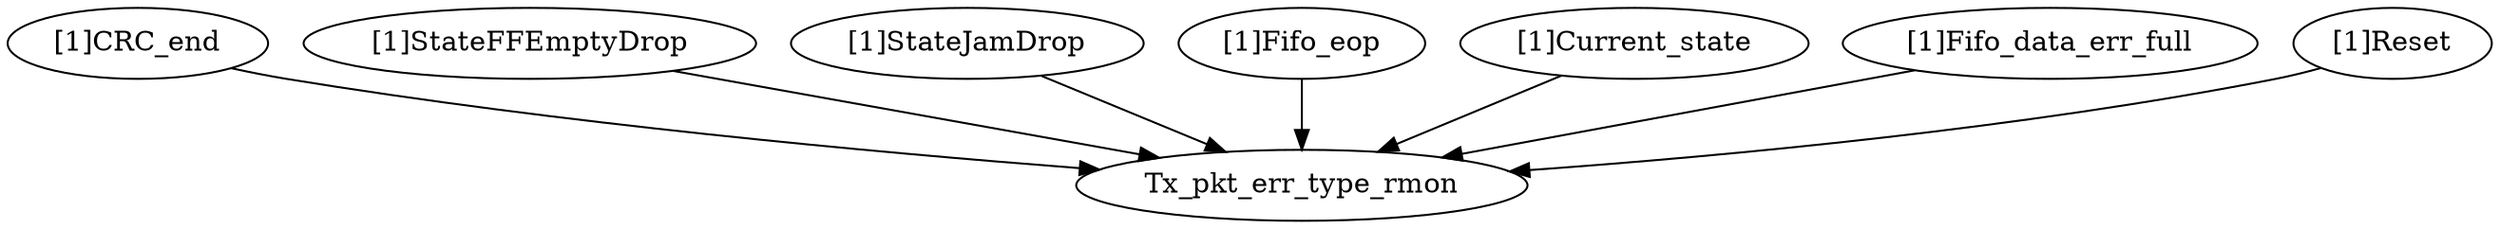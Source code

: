 strict digraph "" {
	"[1]CRC_end"	 [complexity=1,
		importance=0.0265884968975,
		rank=0.0265884968975];
	Tx_pkt_err_type_rmon	 [complexity=0,
		importance=0.0181572409679,
		rank=0.0];
	"[1]CRC_end" -> Tx_pkt_err_type_rmon;
	"[1]StateFFEmptyDrop"	 [complexity=3,
		importance=0.0629029788334,
		rank=0.0209676596111];
	"[1]StateFFEmptyDrop" -> Tx_pkt_err_type_rmon;
	"[1]StateJamDrop"	 [complexity=3,
		importance=0.0810602198013,
		rank=0.0270200732671];
	"[1]StateJamDrop" -> Tx_pkt_err_type_rmon;
	"[1]Fifo_eop"	 [complexity=8,
		importance=0.171846424641,
		rank=0.0214808030801];
	"[1]Fifo_eop" -> Tx_pkt_err_type_rmon;
	"[1]Current_state"	 [complexity=6,
		importance=0.14338838305,
		rank=0.0238980638417];
	"[1]Current_state" -> Tx_pkt_err_type_rmon;
	"[1]Fifo_data_err_full"	 [complexity=2,
		importance=0.0447457378654,
		rank=0.0223728689327];
	"[1]Fifo_data_err_full" -> Tx_pkt_err_type_rmon;
	"[1]Reset"	 [complexity=1,
		importance=0.0992174607692,
		rank=0.0992174607692];
	"[1]Reset" -> Tx_pkt_err_type_rmon;
}
